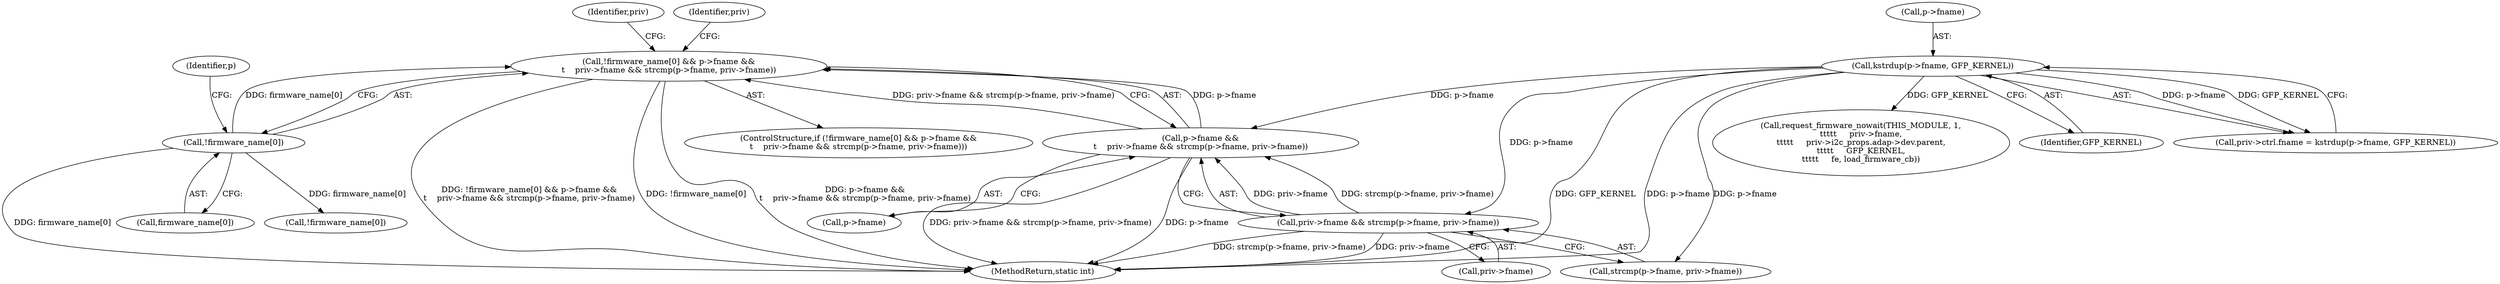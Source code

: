 digraph "0_linux_8dfbcc4351a0b6d2f2d77f367552f48ffefafe18@API" {
"1000173" [label="(Call,!firmware_name[0] && p->fname &&\n\t    priv->fname && strcmp(p->fname, priv->fname))"];
"1000174" [label="(Call,!firmware_name[0])"];
"1000178" [label="(Call,p->fname &&\n\t    priv->fname && strcmp(p->fname, priv->fname))"];
"1000155" [label="(Call,kstrdup(p->fname, GFP_KERNEL))"];
"1000182" [label="(Call,priv->fname && strcmp(p->fname, priv->fname))"];
"1000285" [label="(MethodReturn,static int)"];
"1000172" [label="(ControlStructure,if (!firmware_name[0] && p->fname &&\n\t    priv->fname && strcmp(p->fname, priv->fname)))"];
"1000173" [label="(Call,!firmware_name[0] && p->fname &&\n\t    priv->fname && strcmp(p->fname, priv->fname))"];
"1000183" [label="(Call,priv->fname)"];
"1000179" [label="(Call,p->fname)"];
"1000180" [label="(Identifier,p)"];
"1000178" [label="(Call,p->fname &&\n\t    priv->fname && strcmp(p->fname, priv->fname))"];
"1000155" [label="(Call,kstrdup(p->fname, GFP_KERNEL))"];
"1000156" [label="(Call,p->fname)"];
"1000186" [label="(Call,strcmp(p->fname, priv->fname))"];
"1000175" [label="(Call,firmware_name[0])"];
"1000194" [label="(Identifier,priv)"];
"1000218" [label="(Call,!firmware_name[0])"];
"1000174" [label="(Call,!firmware_name[0])"];
"1000239" [label="(Call,request_firmware_nowait(THIS_MODULE, 1,\n\t\t\t\t\t     priv->fname,\n\t\t\t\t\t     priv->i2c_props.adap->dev.parent,\n\t\t\t\t\t     GFP_KERNEL,\n\t\t\t\t\t     fe, load_firmware_cb))"];
"1000199" [label="(Identifier,priv)"];
"1000159" [label="(Identifier,GFP_KERNEL)"];
"1000149" [label="(Call,priv->ctrl.fname = kstrdup(p->fname, GFP_KERNEL))"];
"1000182" [label="(Call,priv->fname && strcmp(p->fname, priv->fname))"];
"1000173" -> "1000172"  [label="AST: "];
"1000173" -> "1000174"  [label="CFG: "];
"1000173" -> "1000178"  [label="CFG: "];
"1000174" -> "1000173"  [label="AST: "];
"1000178" -> "1000173"  [label="AST: "];
"1000194" -> "1000173"  [label="CFG: "];
"1000199" -> "1000173"  [label="CFG: "];
"1000173" -> "1000285"  [label="DDG: p->fname &&\n\t    priv->fname && strcmp(p->fname, priv->fname)"];
"1000173" -> "1000285"  [label="DDG: !firmware_name[0] && p->fname &&\n\t    priv->fname && strcmp(p->fname, priv->fname)"];
"1000173" -> "1000285"  [label="DDG: !firmware_name[0]"];
"1000174" -> "1000173"  [label="DDG: firmware_name[0]"];
"1000178" -> "1000173"  [label="DDG: p->fname"];
"1000178" -> "1000173"  [label="DDG: priv->fname && strcmp(p->fname, priv->fname)"];
"1000174" -> "1000175"  [label="CFG: "];
"1000175" -> "1000174"  [label="AST: "];
"1000180" -> "1000174"  [label="CFG: "];
"1000174" -> "1000285"  [label="DDG: firmware_name[0]"];
"1000174" -> "1000218"  [label="DDG: firmware_name[0]"];
"1000178" -> "1000179"  [label="CFG: "];
"1000178" -> "1000182"  [label="CFG: "];
"1000179" -> "1000178"  [label="AST: "];
"1000182" -> "1000178"  [label="AST: "];
"1000178" -> "1000285"  [label="DDG: priv->fname && strcmp(p->fname, priv->fname)"];
"1000178" -> "1000285"  [label="DDG: p->fname"];
"1000155" -> "1000178"  [label="DDG: p->fname"];
"1000182" -> "1000178"  [label="DDG: priv->fname"];
"1000182" -> "1000178"  [label="DDG: strcmp(p->fname, priv->fname)"];
"1000155" -> "1000149"  [label="AST: "];
"1000155" -> "1000159"  [label="CFG: "];
"1000156" -> "1000155"  [label="AST: "];
"1000159" -> "1000155"  [label="AST: "];
"1000149" -> "1000155"  [label="CFG: "];
"1000155" -> "1000285"  [label="DDG: GFP_KERNEL"];
"1000155" -> "1000285"  [label="DDG: p->fname"];
"1000155" -> "1000149"  [label="DDG: p->fname"];
"1000155" -> "1000149"  [label="DDG: GFP_KERNEL"];
"1000155" -> "1000182"  [label="DDG: p->fname"];
"1000155" -> "1000186"  [label="DDG: p->fname"];
"1000155" -> "1000239"  [label="DDG: GFP_KERNEL"];
"1000182" -> "1000183"  [label="CFG: "];
"1000182" -> "1000186"  [label="CFG: "];
"1000183" -> "1000182"  [label="AST: "];
"1000186" -> "1000182"  [label="AST: "];
"1000182" -> "1000285"  [label="DDG: strcmp(p->fname, priv->fname)"];
"1000182" -> "1000285"  [label="DDG: priv->fname"];
}

